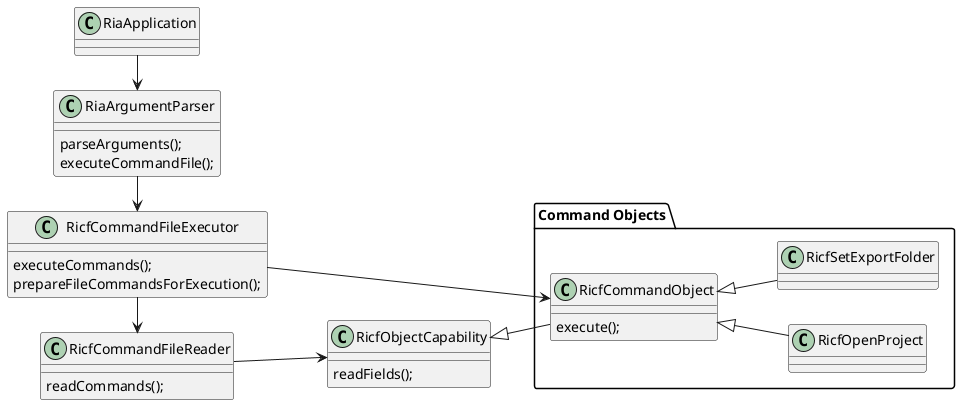 @startuml
left to right direction

class RiaArgumentParser {
    parseArguments();
    executeCommandFile();
}

class RicfCommandFileExecutor {
    executeCommands();
    prepareFileCommandsForExecution();
}

class RicfCommandFileReader {
    readCommands();
}

class RicfObjectCapability {
    readFields();
}

package "Command Objects" {

class RicfCommandObject {
    execute();
}

    RicfCommandObject <|-- RicfOpenProject
    RicfCommandObject <|-- RicfSetExportFolder
}

RicfObjectCapability <|-- RicfCommandObject

RiaApplication -> RiaArgumentParser
RiaArgumentParser -> RicfCommandFileExecutor
RicfCommandFileExecutor --> RicfCommandObject
RicfCommandFileExecutor -> RicfCommandFileReader
RicfCommandFileReader --> RicfObjectCapability

@enduml
